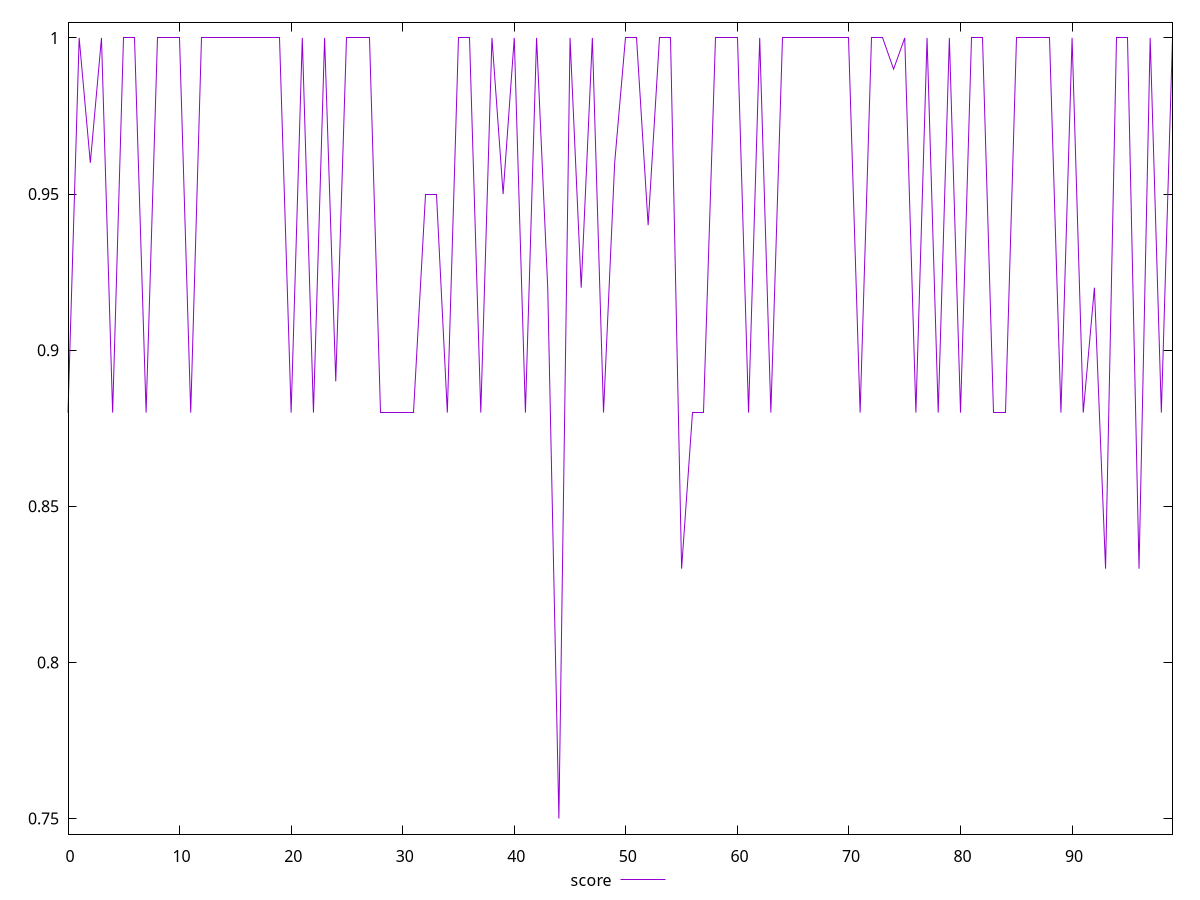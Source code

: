 reset

$score <<EOF
0 0.88
1 1
2 0.96
3 1
4 0.88
5 1
6 1
7 0.88
8 1
9 1
10 1
11 0.88
12 1
13 1
14 1
15 1
16 1
17 1
18 1
19 1
20 0.88
21 1
22 0.88
23 1
24 0.89
25 1
26 1
27 1
28 0.88
29 0.88
30 0.88
31 0.88
32 0.95
33 0.95
34 0.88
35 1
36 1
37 0.88
38 1
39 0.95
40 1
41 0.88
42 1
43 0.92
44 0.75
45 1
46 0.92
47 1
48 0.88
49 0.96
50 1
51 1
52 0.94
53 1
54 1
55 0.83
56 0.88
57 0.88
58 1
59 1
60 1
61 0.88
62 1
63 0.88
64 1
65 1
66 1
67 1
68 1
69 1
70 1
71 0.88
72 1
73 1
74 0.99
75 1
76 0.88
77 1
78 0.88
79 1
80 0.88
81 1
82 1
83 0.88
84 0.88
85 1
86 1
87 1
88 1
89 0.88
90 1
91 0.88
92 0.92
93 0.83
94 1
95 1
96 0.83
97 1
98 0.88
99 1
EOF

set key outside below
set xrange [0:99]
set yrange [0.745:1.005]
set trange [0.745:1.005]
set terminal svg size 640, 500 enhanced background rgb 'white'
set output "reprap/unminified-css/samples/pages+cached+noexternal/score/values.svg"

plot $score title "score" with line

reset
